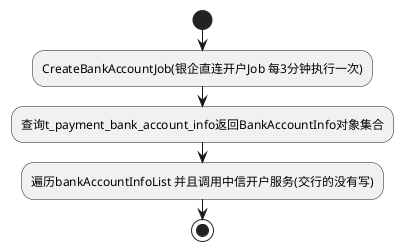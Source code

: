 @startuml

start
:CreateBankAccountJob(银企直连开户Job 每3分钟执行一次);
:查询t_payment_bank_account_info返回BankAccountInfo对象集合;
:遍历bankAccountInfoList 并且调用中信开户服务(交行的没有写);
stop

@enduml